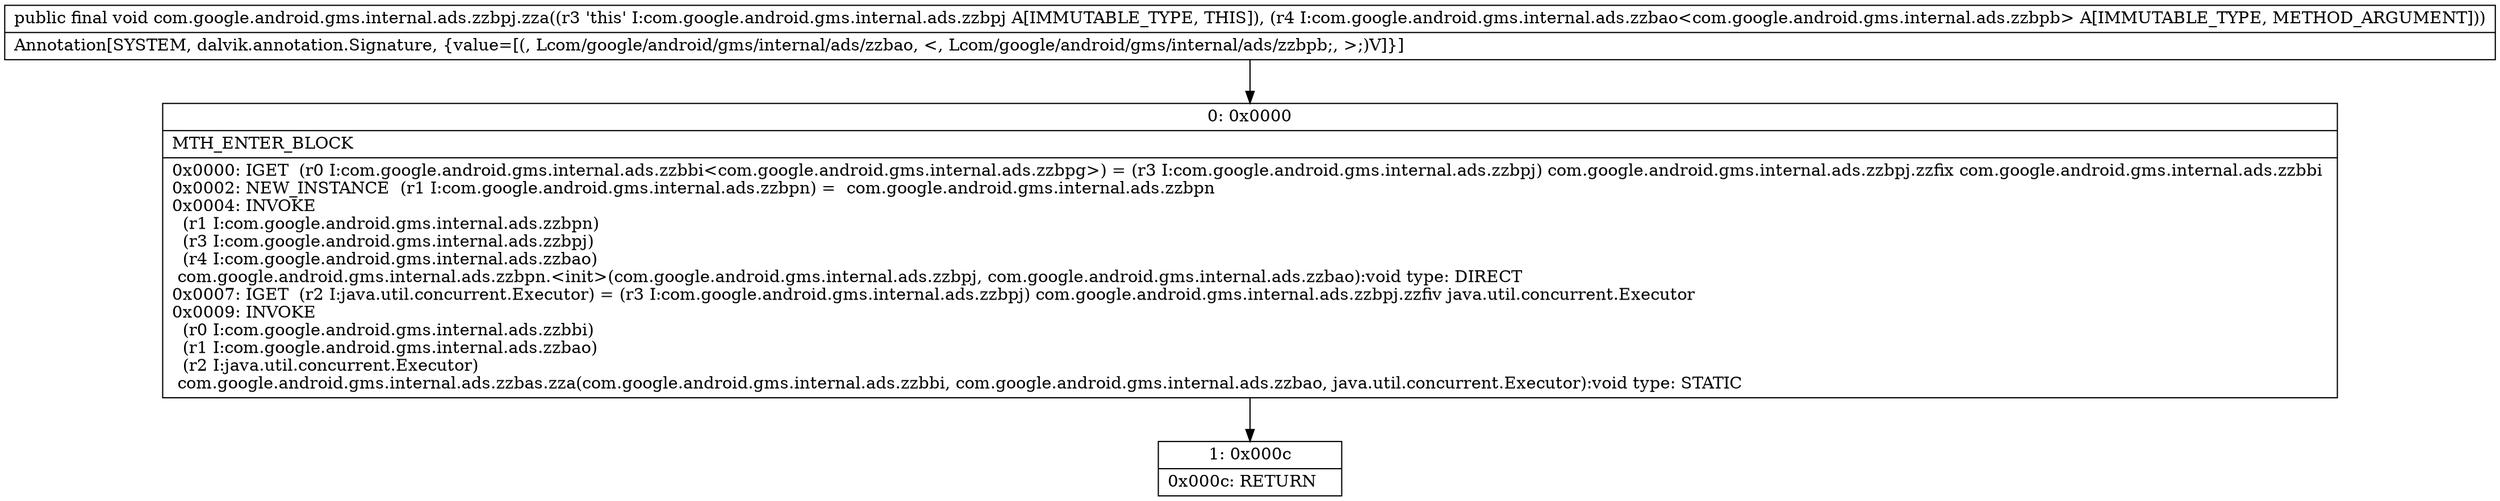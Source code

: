 digraph "CFG forcom.google.android.gms.internal.ads.zzbpj.zza(Lcom\/google\/android\/gms\/internal\/ads\/zzbao;)V" {
Node_0 [shape=record,label="{0\:\ 0x0000|MTH_ENTER_BLOCK\l|0x0000: IGET  (r0 I:com.google.android.gms.internal.ads.zzbbi\<com.google.android.gms.internal.ads.zzbpg\>) = (r3 I:com.google.android.gms.internal.ads.zzbpj) com.google.android.gms.internal.ads.zzbpj.zzfix com.google.android.gms.internal.ads.zzbbi \l0x0002: NEW_INSTANCE  (r1 I:com.google.android.gms.internal.ads.zzbpn) =  com.google.android.gms.internal.ads.zzbpn \l0x0004: INVOKE  \l  (r1 I:com.google.android.gms.internal.ads.zzbpn)\l  (r3 I:com.google.android.gms.internal.ads.zzbpj)\l  (r4 I:com.google.android.gms.internal.ads.zzbao)\l com.google.android.gms.internal.ads.zzbpn.\<init\>(com.google.android.gms.internal.ads.zzbpj, com.google.android.gms.internal.ads.zzbao):void type: DIRECT \l0x0007: IGET  (r2 I:java.util.concurrent.Executor) = (r3 I:com.google.android.gms.internal.ads.zzbpj) com.google.android.gms.internal.ads.zzbpj.zzfiv java.util.concurrent.Executor \l0x0009: INVOKE  \l  (r0 I:com.google.android.gms.internal.ads.zzbbi)\l  (r1 I:com.google.android.gms.internal.ads.zzbao)\l  (r2 I:java.util.concurrent.Executor)\l com.google.android.gms.internal.ads.zzbas.zza(com.google.android.gms.internal.ads.zzbbi, com.google.android.gms.internal.ads.zzbao, java.util.concurrent.Executor):void type: STATIC \l}"];
Node_1 [shape=record,label="{1\:\ 0x000c|0x000c: RETURN   \l}"];
MethodNode[shape=record,label="{public final void com.google.android.gms.internal.ads.zzbpj.zza((r3 'this' I:com.google.android.gms.internal.ads.zzbpj A[IMMUTABLE_TYPE, THIS]), (r4 I:com.google.android.gms.internal.ads.zzbao\<com.google.android.gms.internal.ads.zzbpb\> A[IMMUTABLE_TYPE, METHOD_ARGUMENT]))  | Annotation[SYSTEM, dalvik.annotation.Signature, \{value=[(, Lcom\/google\/android\/gms\/internal\/ads\/zzbao, \<, Lcom\/google\/android\/gms\/internal\/ads\/zzbpb;, \>;)V]\}]\l}"];
MethodNode -> Node_0;
Node_0 -> Node_1;
}

